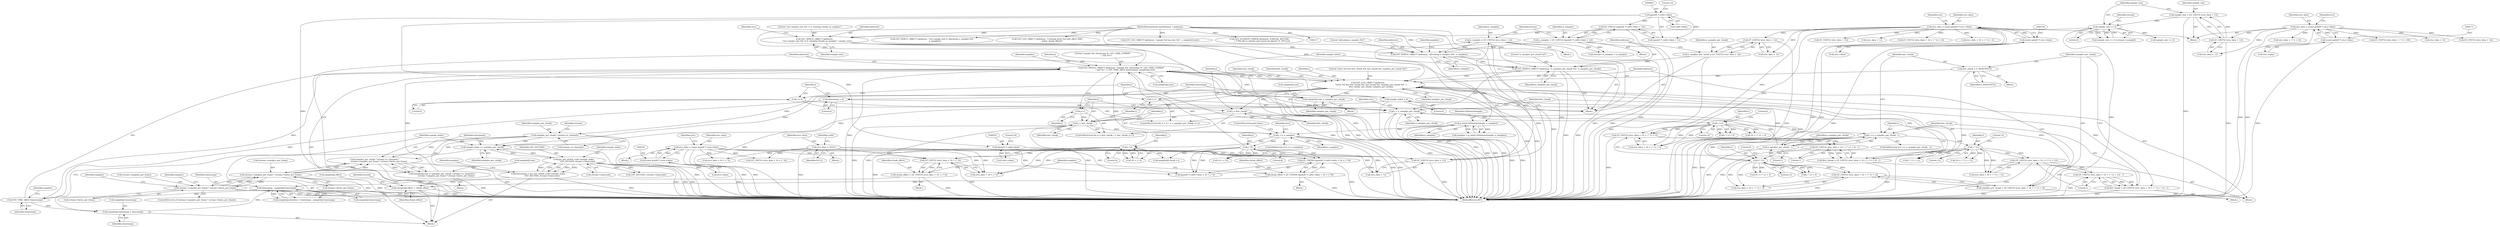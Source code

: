 digraph "0_gstreamer_bdc20b9baf13564d9a061343416395f8f9a92b53@array" {
"1000847" [label="(Call,samples[j].offset = chunk_offset)"];
"1000826" [label="(Call,chunk_offset = QT_UINT64 ((guint8 *) co64->data + 16 + j * 8))"];
"1000828" [label="(Call,QT_UINT64 ((guint8 *) co64->data + 16 + j * 8))"];
"1000830" [label="(Call,(guint8 *) co64->data)"];
"1000682" [label="(Call,(guint8 *) co64->data)"];
"1000837" [label="(Call,j * 8)"];
"1000807" [label="(Call,j >= n_samples)"];
"1000799" [label="(Call,j < last_chunk)"];
"1000802" [label="(Call,j++)"];
"1000891" [label="(Call,GST_DEBUG_OBJECT (qtdemux, \"sample %d: timestamp %\" GST_TIME_FORMAT\n            \", size %u\", j, GST_TIME_ARGS (timestamp), samples[j].size))"];
"1000788" [label="(Call,GST_LOG_OBJECT (qtdemux,\n          \"entry %d has first_chunk %d, last_chunk %d, samples_per_chunk %d\", i,\n          first_chunk, last_chunk, samples_per_chunk))"];
"1000713" [label="(Call,GST_DEBUG_OBJECT (qtdemux, \"n_samples_per_chunk %d\", n_samples_per_chunk))"];
"1000693" [label="(Call,GST_DEBUG_OBJECT (qtdemux, \"allocating n_samples %d\", n_samples))"];
"1000663" [label="(Call,GST_DEBUG_OBJECT (qtdemux,\n        \"stsz sample_size %d != 0, treating chunks as samples\", sample_size))"];
"1000118" [label="(MethodParameterIn,GstQTDemux * qtdemux)"];
"1000226" [label="(Call,sample_size == 0)"];
"1000218" [label="(Call,sample_size = QT_UINT32 (stsz_data + 12))"];
"1000220" [label="(Call,QT_UINT32 (stsz_data + 12))"];
"1000168" [label="(Call,stsz_data = (const guint8 *) stsz->data)"];
"1000170" [label="(Call,(const guint8 *) stsz->data)"];
"1000678" [label="(Call,n_samples = QT_UINT32 ((guint8 *) co64->data + 12))"];
"1000680" [label="(Call,QT_UINT32 ((guint8 *) co64->data + 12))"];
"1000670" [label="(Call,n_samples = QT_UINT32 (stco_data + 12))"];
"1000672" [label="(Call,QT_UINT32 (stco_data + 12))"];
"1000188" [label="(Call,stco_data = (const guint8 *) stco->data)"];
"1000190" [label="(Call,(const guint8 *) stco->data)"];
"1000197" [label="(Call,stco_data = NULL)"];
"1000707" [label="(Call,n_samples_per_chunk = QT_UINT32 (stsc_data + 12))"];
"1000709" [label="(Call,QT_UINT32 (stsc_data + 12))"];
"1000153" [label="(Call,stsc_data = (const guint8 *) stsc->data)"];
"1000155" [label="(Call,(const guint8 *) stsc->data)"];
"1000784" [label="(Call,i * 12)"];
"1000751" [label="(Call,i == n_samples_per_chunk - 1)"];
"1000745" [label="(Call,i * 12)"];
"1000727" [label="(Call,i < n_samples_per_chunk)"];
"1000730" [label="(Call,i++)"];
"1000724" [label="(Call,i = 0)"];
"1000753" [label="(Call,n_samples_per_chunk - 1)"];
"1000771" [label="(Call,i * 12)"];
"1000736" [label="(Call,first_chunk = QT_UINT32 (stsc_data + 16 + i * 12 + 0) - 1)"];
"1000738" [label="(Call,QT_UINT32 (stsc_data + 16 + i * 12 + 0) - 1)"];
"1000739" [label="(Call,QT_UINT32 (stsc_data + 16 + i * 12 + 0))"];
"1000757" [label="(Call,last_chunk = G_MAXUINT32)"];
"1000762" [label="(Call,last_chunk = QT_UINT32 (stsc_data + 16 + i * 12 + 12) - 1)"];
"1000764" [label="(Call,QT_UINT32 (stsc_data + 16 + i * 12 + 12) - 1)"];
"1000765" [label="(Call,QT_UINT32 (stsc_data + 16 + i * 12 + 12))"];
"1000776" [label="(Call,samples_per_chunk = QT_UINT32 (stsc_data + 16 + i * 12 + 4))"];
"1000778" [label="(Call,QT_UINT32 (stsc_data + 16 + i * 12 + 4))"];
"1000821" [label="(Call,j * 4)"];
"1000895" [label="(Call,GST_TIME_ARGS (timestamp))"];
"1000926" [label="(Call,timestamp - samples[j].timestamp)"];
"1000912" [label="(Call,timestamp = gst_util_uint64_scale (sample_index,\n            GST_SECOND, stream->timescale))"];
"1000914" [label="(Call,gst_util_uint64_scale (sample_index,\n            GST_SECOND, stream->timescale))"];
"1000909" [label="(Call,sample_index += samples_per_chunk)"];
"1000870" [label="(Call,samples_per_chunk * stream->n_channels)"];
"1000717" [label="(Call,sample_index = 0)"];
"1000902" [label="(Call,samples[j].timestamp = timestamp)"];
"1000720" [label="(Call,timestamp = 0)"];
"1000884" [label="(Call,samples[j].size = samples_per_chunk)"];
"1000863" [label="(Call,samples[j].size = (samples_per_chunk * stream->n_channels) /\n              stream->samples_per_frame * stream->bytes_per_frame)"];
"1000869" [label="(Call,(samples_per_chunk * stream->n_channels) /\n              stream->samples_per_frame * stream->bytes_per_frame)"];
"1000875" [label="(Call,stream->samples_per_frame * stream->bytes_per_frame)"];
"1000855" [label="(Call,stream->samples_per_frame * stream->bytes_per_frame)"];
"1000796" [label="(Call,j = first_chunk)"];
"1000699" [label="(Call,g_new0 (QtDemuxSample, n_samples))"];
"1000814" [label="(Call,chunk_offset = QT_UINT32 (stco_data + 16 + j * 4))"];
"1000816" [label="(Call,QT_UINT32 (stco_data + 16 + j * 4))"];
"1000697" [label="(Call,samples = g_new0 (QtDemuxSample, n_samples))"];
"1000678" [label="(Call,n_samples = QT_UINT32 ((guint8 *) co64->data + 12))"];
"1000869" [label="(Call,(samples_per_chunk * stream->n_channels) /\n              stream->samples_per_frame * stream->bytes_per_frame)"];
"1000790" [label="(Literal,\"entry %d has first_chunk %d, last_chunk %d, samples_per_chunk %d\")"];
"1000219" [label="(Identifier,sample_size)"];
"1000163" [label="(Identifier,stsz)"];
"1000673" [label="(Call,stco_data + 12)"];
"1000707" [label="(Call,n_samples_per_chunk = QT_UINT32 (stsc_data + 12))"];
"1000816" [label="(Call,QT_UINT32 (stco_data + 16 + j * 4))"];
"1000915" [label="(Identifier,sample_index)"];
"1000923" [label="(Identifier,samples)"];
"1000176" [label="(Identifier,stco)"];
"1000199" [label="(Identifier,NULL)"];
"1000682" [label="(Call,(guint8 *) co64->data)"];
"1000777" [label="(Identifier,samples_per_chunk)"];
"1000725" [label="(Identifier,i)"];
"1000772" [label="(Identifier,i)"];
"1000830" [label="(Call,(guint8 *) co64->data)"];
"1000192" [label="(Call,stco->data)"];
"1000899" [label="(Identifier,samples)"];
"1000875" [label="(Call,stream->samples_per_frame * stream->bytes_per_frame)"];
"1000154" [label="(Identifier,stsc_data)"];
"1000750" [label="(ControlStructure,if (i == n_samples_per_chunk - 1))"];
"1000717" [label="(Call,sample_index = 0)"];
"1000795" [label="(ControlStructure,for (j = first_chunk; j < last_chunk; j++))"];
"1000698" [label="(Identifier,samples)"];
"1000854" [label="(ControlStructure,if (stream->samples_per_frame * stream->bytes_per_frame))"];
"1000196" [label="(Block,)"];
"1000699" [label="(Call,g_new0 (QtDemuxSample, n_samples))"];
"1000917" [label="(Call,stream->timescale)"];
"1000239" [label="(Call,GST_DEBUG_OBJECT (qtdemux, \"stsz sample_size 0, allocating n_samples %d\",\n        n_samples))"];
"1000230" [label="(Identifier,stream)"];
"1000312" [label="(Call,QT_UINT32 (stsc_data + 12))"];
"1000887" [label="(Identifier,samples)"];
"1000278" [label="(Call,QT_UINT32 (stsz_data + i * 4 + 20))"];
"1000810" [label="(ControlStructure,goto done;)"];
"1000804" [label="(Block,)"];
"1000172" [label="(Call,stsz->data)"];
"1000666" [label="(Identifier,sample_size)"];
"1000677" [label="(Block,)"];
"1000903" [label="(Call,samples[j].timestamp)"];
"1000892" [label="(Identifier,qtdemux)"];
"1000853" [label="(Identifier,chunk_offset)"];
"1000801" [label="(Identifier,last_chunk)"];
"1000843" [label="(Identifier,samples)"];
"1000756" [label="(Block,)"];
"1000909" [label="(Call,sample_index += samples_per_chunk)"];
"1000663" [label="(Call,GST_DEBUG_OBJECT (qtdemux,\n        \"stsz sample_size %d != 0, treating chunks as samples\", sample_size))"];
"1000876" [label="(Call,stream->samples_per_frame)"];
"1000789" [label="(Identifier,qtdemux)"];
"1000771" [label="(Call,i * 12)"];
"1000726" [label="(Literal,0)"];
"1000840" [label="(Call,samples[j].chunk = j)"];
"1000794" [label="(Identifier,samples_per_chunk)"];
"1000716" [label="(Identifier,n_samples_per_chunk)"];
"1000434" [label="(Call,GST_LOG_OBJECT (qtdemux, \"Creating entry %d with offset %lld\",\n              index, chunk_offset))"];
"1000118" [label="(MethodParameterIn,GstQTDemux * qtdemux)"];
"1000228" [label="(Literal,0)"];
"1000817" [label="(Call,stco_data + 16 + j * 4)"];
"1000806" [label="(ControlStructure,if (j >= n_samples))"];
"1000847" [label="(Call,samples[j].offset = chunk_offset)"];
"1000755" [label="(Literal,1)"];
"1000736" [label="(Call,first_chunk = QT_UINT32 (stsc_data + 16 + i * 12 + 0) - 1)"];
"1000759" [label="(Identifier,G_MAXUINT32)"];
"1000723" [label="(ControlStructure,for (i = 0; i < n_samples_per_chunk; i++))"];
"1000693" [label="(Call,GST_DEBUG_OBJECT (qtdemux, \"allocating n_samples %d\", n_samples))"];
"1000814" [label="(Call,chunk_offset = QT_UINT32 (stco_data + 16 + j * 4))"];
"1000732" [label="(Block,)"];
"1000895" [label="(Call,GST_TIME_ARGS (timestamp))"];
"1000913" [label="(Identifier,timestamp)"];
"1000294" [label="(Call,GST_LOG_OBJECT (qtdemux, \"sample %d has size %d\", i, samples[i].size))"];
"1000679" [label="(Identifier,n_samples)"];
"1000863" [label="(Call,samples[j].size = (samples_per_chunk * stream->n_channels) /\n              stream->samples_per_frame * stream->bytes_per_frame)"];
"1000793" [label="(Identifier,last_chunk)"];
"1000687" [label="(Literal,12)"];
"1000897" [label="(Call,samples[j].size)"];
"1000784" [label="(Call,i * 12)"];
"1000719" [label="(Literal,0)"];
"1000170" [label="(Call,(const guint8 *) stsz->data)"];
"1000236" [label="(Call,stsz_data + 16)"];
"1000681" [label="(Call,(guint8 *) co64->data + 12)"];
"1000835" [label="(Call,16 + j * 8)"];
"1000671" [label="(Identifier,n_samples)"];
"1000761" [label="(Block,)"];
"1000669" [label="(Block,)"];
"1000714" [label="(Identifier,qtdemux)"];
"1000709" [label="(Call,QT_UINT32 (stsc_data + 12))"];
"1000742" [label="(Call,16 + i * 12 + 0)"];
"1000902" [label="(Call,samples[j].timestamp = timestamp)"];
"1000862" [label="(Block,)"];
"1000916" [label="(Identifier,GST_SECOND)"];
"1000695" [label="(Literal,\"allocating n_samples %d\")"];
"1000190" [label="(Call,(const guint8 *) stco->data)"];
"1000731" [label="(Identifier,i)"];
"1000722" [label="(Literal,0)"];
"1000752" [label="(Identifier,i)"];
"1000715" [label="(Literal,\"n_samples_per_chunk %d\")"];
"1000746" [label="(Identifier,i)"];
"1000826" [label="(Call,chunk_offset = QT_UINT64 ((guint8 *) co64->data + 16 + j * 8))"];
"1000313" [label="(Call,stsc_data + 12)"];
"1000770" [label="(Call,i * 12 + 12)"];
"1000797" [label="(Identifier,j)"];
"1000221" [label="(Call,stsz_data + 12)"];
"1000235" [label="(Call,QT_UINT32 (stsz_data + 16))"];
"1000905" [label="(Identifier,samples)"];
"1000662" [label="(Block,)"];
"1000890" [label="(Identifier,samples_per_chunk)"];
"1000762" [label="(Call,last_chunk = QT_UINT32 (stsc_data + 16 + i * 12 + 12) - 1)"];
"1000157" [label="(Call,stsc->data)"];
"1000401" [label="(Call,stco_data + 16 + j * 4)"];
"1000739" [label="(Call,QT_UINT32 (stsc_data + 16 + i * 12 + 0))"];
"1000912" [label="(Call,timestamp = gst_util_uint64_scale (sample_index,\n            GST_SECOND, stream->timescale))"];
"1000872" [label="(Call,stream->n_channels)"];
"1000812" [label="(Identifier,stco)"];
"1000792" [label="(Identifier,first_chunk)"];
"1001025" [label="(Call,GST_SECOND / stream->timescale)"];
"1000225" [label="(Call,sample_size == 0 || stream->sampled)"];
"1000187" [label="(Block,)"];
"1000773" [label="(Literal,12)"];
"1000774" [label="(Literal,12)"];
"1000690" [label="(Identifier,stream)"];
"1000688" [label="(Call,stream->n_samples = n_samples)"];
"1000753" [label="(Call,n_samples_per_chunk - 1)"];
"1000279" [label="(Call,stsz_data + i * 4 + 20)"];
"1000708" [label="(Identifier,n_samples_per_chunk)"];
"1000825" [label="(Block,)"];
"1000800" [label="(Identifier,j)"];
"1000808" [label="(Identifier,j)"];
"1000727" [label="(Call,i < n_samples_per_chunk)"];
"1000786" [label="(Literal,12)"];
"1000798" [label="(Identifier,first_chunk)"];
"1000169" [label="(Identifier,stsz_data)"];
"1000827" [label="(Identifier,chunk_offset)"];
"1000189" [label="(Identifier,stco_data)"];
"1001044" [label="(MethodReturn,RET)"];
"1000891" [label="(Call,GST_DEBUG_OBJECT (qtdemux, \"sample %d: timestamp %\" GST_TIME_FORMAT\n            \", size %u\", j, GST_TIME_ARGS (timestamp), samples[j].size))"];
"1000668" [label="(Identifier,stco)"];
"1000828" [label="(Call,QT_UINT64 ((guint8 *) co64->data + 16 + j * 8))"];
"1000942" [label="(Identifier,ctts)"];
"1000168" [label="(Call,stsz_data = (const guint8 *) stsz->data)"];
"1000188" [label="(Call,stco_data = (const guint8 *) stco->data)"];
"1000713" [label="(Call,GST_DEBUG_OBJECT (qtdemux, \"n_samples_per_chunk %d\", n_samples_per_chunk))"];
"1000926" [label="(Call,timestamp - samples[j].timestamp)"];
"1000737" [label="(Identifier,first_chunk)"];
"1000729" [label="(Identifier,n_samples_per_chunk)"];
"1000783" [label="(Call,i * 12 + 4)"];
"1000121" [label="(Block,)"];
"1000738" [label="(Call,QT_UINT32 (stsc_data + 16 + i * 12 + 0) - 1)"];
"1000819" [label="(Call,16 + j * 4)"];
"1000822" [label="(Identifier,j)"];
"1000807" [label="(Call,j >= n_samples)"];
"1000927" [label="(Identifier,timestamp)"];
"1000778" [label="(Call,QT_UINT32 (stsc_data + 16 + i * 12 + 4))"];
"1000871" [label="(Identifier,samples_per_chunk)"];
"1000855" [label="(Call,stream->samples_per_frame * stream->bytes_per_frame)"];
"1000775" [label="(Literal,1)"];
"1000866" [label="(Identifier,samples)"];
"1000220" [label="(Call,QT_UINT32 (stsz_data + 12))"];
"1000896" [label="(Identifier,timestamp)"];
"1000153" [label="(Call,stsc_data = (const guint8 *) stsc->data)"];
"1000218" [label="(Call,sample_size = QT_UINT32 (stsz_data + 12))"];
"1000758" [label="(Identifier,last_chunk)"];
"1000700" [label="(Identifier,QtDemuxSample)"];
"1000796" [label="(Call,j = first_chunk)"];
"1000728" [label="(Identifier,i)"];
"1000823" [label="(Literal,4)"];
"1000799" [label="(Call,j < last_chunk)"];
"1000791" [label="(Identifier,i)"];
"1000665" [label="(Literal,\"stsz sample_size %d != 0, treating chunks as samples\")"];
"1000757" [label="(Call,last_chunk = G_MAXUINT32)"];
"1000202" [label="(Identifier,co64)"];
"1000680" [label="(Call,QT_UINT32 ((guint8 *) co64->data + 12))"];
"1000766" [label="(Call,stsc_data + 16 + i * 12 + 12)"];
"1000920" [label="(Call,samples[j].duration = timestamp - samples[j].timestamp)"];
"1000832" [label="(Call,co64->data)"];
"1000914" [label="(Call,gst_util_uint64_scale (sample_index,\n            GST_SECOND, stream->timescale))"];
"1000877" [label="(Identifier,stream)"];
"1000883" [label="(Block,)"];
"1000839" [label="(Literal,8)"];
"1000198" [label="(Identifier,stco_data)"];
"1000864" [label="(Call,samples[j].size)"];
"1000197" [label="(Call,stco_data = NULL)"];
"1000269" [label="(Call,sample_size == 0)"];
"1000779" [label="(Call,stsc_data + 16 + i * 12 + 4)"];
"1000809" [label="(Identifier,n_samples)"];
"1000768" [label="(Call,16 + i * 12 + 12)"];
"1000781" [label="(Call,16 + i * 12 + 4)"];
"1000765" [label="(Call,QT_UINT32 (stsc_data + 16 + i * 12 + 12))"];
"1000911" [label="(Identifier,samples_per_chunk)"];
"1000821" [label="(Call,j * 4)"];
"1000749" [label="(Literal,1)"];
"1000745" [label="(Call,i * 12)"];
"1000894" [label="(Identifier,j)"];
"1001035" [label="(Call,GST_ELEMENT_ERROR (qtdemux, STREAM, DECODE,\n        (_(\"This file is corrupt and cannot be played.\")), (NULL)))"];
"1000785" [label="(Identifier,i)"];
"1000696" [label="(Identifier,n_samples)"];
"1000870" [label="(Call,samples_per_chunk * stream->n_channels)"];
"1000730" [label="(Call,i++)"];
"1000155" [label="(Call,(const guint8 *) stsc->data)"];
"1000720" [label="(Call,timestamp = 0)"];
"1000803" [label="(Identifier,j)"];
"1000856" [label="(Call,stream->samples_per_frame)"];
"1000813" [label="(Block,)"];
"1000754" [label="(Identifier,n_samples_per_chunk)"];
"1000848" [label="(Call,samples[j].offset)"];
"1000836" [label="(Literal,16)"];
"1000664" [label="(Identifier,qtdemux)"];
"1000751" [label="(Call,i == n_samples_per_chunk - 1)"];
"1000672" [label="(Call,QT_UINT32 (stco_data + 12))"];
"1000747" [label="(Literal,12)"];
"1000724" [label="(Call,i = 0)"];
"1000884" [label="(Call,samples[j].size = samples_per_chunk)"];
"1000776" [label="(Call,samples_per_chunk = QT_UINT32 (stsc_data + 16 + i * 12 + 4))"];
"1000859" [label="(Call,stream->bytes_per_frame)"];
"1000893" [label="(Literal,\"sample %d: timestamp %\" GST_TIME_FORMAT\n            \", size %u\")"];
"1000838" [label="(Identifier,j)"];
"1000701" [label="(Identifier,n_samples)"];
"1000908" [label="(Identifier,timestamp)"];
"1000802" [label="(Call,j++)"];
"1000857" [label="(Identifier,stream)"];
"1000788" [label="(Call,GST_LOG_OBJECT (qtdemux,\n          \"entry %d has first_chunk %d, last_chunk %d, samples_per_chunk %d\", i,\n          first_chunk, last_chunk, samples_per_chunk))"];
"1000670" [label="(Call,n_samples = QT_UINT32 (stco_data + 12))"];
"1000879" [label="(Call,stream->bytes_per_frame)"];
"1000815" [label="(Identifier,chunk_offset)"];
"1000763" [label="(Identifier,last_chunk)"];
"1000910" [label="(Identifier,sample_index)"];
"1000787" [label="(Literal,4)"];
"1000928" [label="(Call,samples[j].timestamp)"];
"1000748" [label="(Literal,0)"];
"1000885" [label="(Call,samples[j].size)"];
"1000694" [label="(Identifier,qtdemux)"];
"1000721" [label="(Identifier,timestamp)"];
"1000829" [label="(Call,(guint8 *) co64->data + 16 + j * 8)"];
"1000208" [label="(Identifier,stts)"];
"1000227" [label="(Identifier,sample_size)"];
"1000400" [label="(Call,QT_UINT32 (stco_data + 16 + j * 4))"];
"1000335" [label="(Call,QT_UINT32 (stsc_data + 16 + i * 12 + 0))"];
"1000710" [label="(Call,stsc_data + 12)"];
"1000718" [label="(Identifier,sample_index)"];
"1000336" [label="(Call,stsc_data + 16 + i * 12 + 0)"];
"1000684" [label="(Call,co64->data)"];
"1000837" [label="(Call,j * 8)"];
"1000744" [label="(Call,i * 12 + 0)"];
"1000226" [label="(Call,sample_size == 0)"];
"1000764" [label="(Call,QT_UINT32 (stsc_data + 16 + i * 12 + 12) - 1)"];
"1000740" [label="(Call,stsc_data + 16 + i * 12 + 0)"];
"1000847" -> "1000804"  [label="AST: "];
"1000847" -> "1000853"  [label="CFG: "];
"1000848" -> "1000847"  [label="AST: "];
"1000853" -> "1000847"  [label="AST: "];
"1000857" -> "1000847"  [label="CFG: "];
"1000847" -> "1001044"  [label="DDG: "];
"1000847" -> "1001044"  [label="DDG: "];
"1000826" -> "1000847"  [label="DDG: "];
"1000814" -> "1000847"  [label="DDG: "];
"1000826" -> "1000825"  [label="AST: "];
"1000826" -> "1000828"  [label="CFG: "];
"1000827" -> "1000826"  [label="AST: "];
"1000828" -> "1000826"  [label="AST: "];
"1000843" -> "1000826"  [label="CFG: "];
"1000826" -> "1001044"  [label="DDG: "];
"1000828" -> "1000826"  [label="DDG: "];
"1000828" -> "1000829"  [label="CFG: "];
"1000829" -> "1000828"  [label="AST: "];
"1000828" -> "1001044"  [label="DDG: "];
"1000830" -> "1000828"  [label="DDG: "];
"1000837" -> "1000828"  [label="DDG: "];
"1000837" -> "1000828"  [label="DDG: "];
"1000830" -> "1000829"  [label="AST: "];
"1000830" -> "1000832"  [label="CFG: "];
"1000831" -> "1000830"  [label="AST: "];
"1000832" -> "1000830"  [label="AST: "];
"1000836" -> "1000830"  [label="CFG: "];
"1000830" -> "1001044"  [label="DDG: "];
"1000830" -> "1000829"  [label="DDG: "];
"1000682" -> "1000830"  [label="DDG: "];
"1000682" -> "1000681"  [label="AST: "];
"1000682" -> "1000684"  [label="CFG: "];
"1000683" -> "1000682"  [label="AST: "];
"1000684" -> "1000682"  [label="AST: "];
"1000687" -> "1000682"  [label="CFG: "];
"1000682" -> "1001044"  [label="DDG: "];
"1000682" -> "1000680"  [label="DDG: "];
"1000682" -> "1000681"  [label="DDG: "];
"1000837" -> "1000835"  [label="AST: "];
"1000837" -> "1000839"  [label="CFG: "];
"1000838" -> "1000837"  [label="AST: "];
"1000839" -> "1000837"  [label="AST: "];
"1000835" -> "1000837"  [label="CFG: "];
"1000837" -> "1000829"  [label="DDG: "];
"1000837" -> "1000829"  [label="DDG: "];
"1000837" -> "1000835"  [label="DDG: "];
"1000837" -> "1000835"  [label="DDG: "];
"1000807" -> "1000837"  [label="DDG: "];
"1000837" -> "1000840"  [label="DDG: "];
"1000837" -> "1000891"  [label="DDG: "];
"1000807" -> "1000806"  [label="AST: "];
"1000807" -> "1000809"  [label="CFG: "];
"1000808" -> "1000807"  [label="AST: "];
"1000809" -> "1000807"  [label="AST: "];
"1000810" -> "1000807"  [label="CFG: "];
"1000812" -> "1000807"  [label="CFG: "];
"1000807" -> "1001044"  [label="DDG: "];
"1000807" -> "1001044"  [label="DDG: "];
"1000807" -> "1001044"  [label="DDG: "];
"1000799" -> "1000807"  [label="DDG: "];
"1000699" -> "1000807"  [label="DDG: "];
"1000807" -> "1000821"  [label="DDG: "];
"1000799" -> "1000795"  [label="AST: "];
"1000799" -> "1000801"  [label="CFG: "];
"1000800" -> "1000799"  [label="AST: "];
"1000801" -> "1000799"  [label="AST: "];
"1000808" -> "1000799"  [label="CFG: "];
"1000731" -> "1000799"  [label="CFG: "];
"1000799" -> "1001044"  [label="DDG: "];
"1000799" -> "1001044"  [label="DDG: "];
"1000799" -> "1001044"  [label="DDG: "];
"1000802" -> "1000799"  [label="DDG: "];
"1000796" -> "1000799"  [label="DDG: "];
"1000788" -> "1000799"  [label="DDG: "];
"1000802" -> "1000795"  [label="AST: "];
"1000802" -> "1000803"  [label="CFG: "];
"1000803" -> "1000802"  [label="AST: "];
"1000800" -> "1000802"  [label="CFG: "];
"1000891" -> "1000802"  [label="DDG: "];
"1000891" -> "1000804"  [label="AST: "];
"1000891" -> "1000897"  [label="CFG: "];
"1000892" -> "1000891"  [label="AST: "];
"1000893" -> "1000891"  [label="AST: "];
"1000894" -> "1000891"  [label="AST: "];
"1000895" -> "1000891"  [label="AST: "];
"1000897" -> "1000891"  [label="AST: "];
"1000905" -> "1000891"  [label="CFG: "];
"1000891" -> "1001044"  [label="DDG: "];
"1000891" -> "1001044"  [label="DDG: "];
"1000891" -> "1001044"  [label="DDG: "];
"1000891" -> "1001044"  [label="DDG: "];
"1000891" -> "1000788"  [label="DDG: "];
"1000788" -> "1000891"  [label="DDG: "];
"1000118" -> "1000891"  [label="DDG: "];
"1000821" -> "1000891"  [label="DDG: "];
"1000895" -> "1000891"  [label="DDG: "];
"1000884" -> "1000891"  [label="DDG: "];
"1000863" -> "1000891"  [label="DDG: "];
"1000788" -> "1000732"  [label="AST: "];
"1000788" -> "1000794"  [label="CFG: "];
"1000789" -> "1000788"  [label="AST: "];
"1000790" -> "1000788"  [label="AST: "];
"1000791" -> "1000788"  [label="AST: "];
"1000792" -> "1000788"  [label="AST: "];
"1000793" -> "1000788"  [label="AST: "];
"1000794" -> "1000788"  [label="AST: "];
"1000797" -> "1000788"  [label="CFG: "];
"1000788" -> "1001044"  [label="DDG: "];
"1000788" -> "1001044"  [label="DDG: "];
"1000788" -> "1001044"  [label="DDG: "];
"1000788" -> "1001044"  [label="DDG: "];
"1000788" -> "1000730"  [label="DDG: "];
"1000713" -> "1000788"  [label="DDG: "];
"1000118" -> "1000788"  [label="DDG: "];
"1000784" -> "1000788"  [label="DDG: "];
"1000736" -> "1000788"  [label="DDG: "];
"1000757" -> "1000788"  [label="DDG: "];
"1000762" -> "1000788"  [label="DDG: "];
"1000776" -> "1000788"  [label="DDG: "];
"1000788" -> "1000796"  [label="DDG: "];
"1000788" -> "1000870"  [label="DDG: "];
"1000788" -> "1000884"  [label="DDG: "];
"1000788" -> "1000909"  [label="DDG: "];
"1000713" -> "1000662"  [label="AST: "];
"1000713" -> "1000716"  [label="CFG: "];
"1000714" -> "1000713"  [label="AST: "];
"1000715" -> "1000713"  [label="AST: "];
"1000716" -> "1000713"  [label="AST: "];
"1000718" -> "1000713"  [label="CFG: "];
"1000713" -> "1001044"  [label="DDG: "];
"1000713" -> "1001044"  [label="DDG: "];
"1000693" -> "1000713"  [label="DDG: "];
"1000118" -> "1000713"  [label="DDG: "];
"1000707" -> "1000713"  [label="DDG: "];
"1000713" -> "1000727"  [label="DDG: "];
"1000693" -> "1000662"  [label="AST: "];
"1000693" -> "1000696"  [label="CFG: "];
"1000694" -> "1000693"  [label="AST: "];
"1000695" -> "1000693"  [label="AST: "];
"1000696" -> "1000693"  [label="AST: "];
"1000698" -> "1000693"  [label="CFG: "];
"1000693" -> "1001044"  [label="DDG: "];
"1000663" -> "1000693"  [label="DDG: "];
"1000118" -> "1000693"  [label="DDG: "];
"1000678" -> "1000693"  [label="DDG: "];
"1000670" -> "1000693"  [label="DDG: "];
"1000693" -> "1000699"  [label="DDG: "];
"1000663" -> "1000662"  [label="AST: "];
"1000663" -> "1000666"  [label="CFG: "];
"1000664" -> "1000663"  [label="AST: "];
"1000665" -> "1000663"  [label="AST: "];
"1000666" -> "1000663"  [label="AST: "];
"1000668" -> "1000663"  [label="CFG: "];
"1000663" -> "1001044"  [label="DDG: "];
"1000663" -> "1001044"  [label="DDG: "];
"1000118" -> "1000663"  [label="DDG: "];
"1000226" -> "1000663"  [label="DDG: "];
"1000118" -> "1000117"  [label="AST: "];
"1000118" -> "1001044"  [label="DDG: "];
"1000118" -> "1000239"  [label="DDG: "];
"1000118" -> "1000294"  [label="DDG: "];
"1000118" -> "1000434"  [label="DDG: "];
"1000118" -> "1001035"  [label="DDG: "];
"1000226" -> "1000225"  [label="AST: "];
"1000226" -> "1000228"  [label="CFG: "];
"1000227" -> "1000226"  [label="AST: "];
"1000228" -> "1000226"  [label="AST: "];
"1000230" -> "1000226"  [label="CFG: "];
"1000225" -> "1000226"  [label="CFG: "];
"1000226" -> "1001044"  [label="DDG: "];
"1000226" -> "1000225"  [label="DDG: "];
"1000226" -> "1000225"  [label="DDG: "];
"1000218" -> "1000226"  [label="DDG: "];
"1000226" -> "1000269"  [label="DDG: "];
"1000218" -> "1000121"  [label="AST: "];
"1000218" -> "1000220"  [label="CFG: "];
"1000219" -> "1000218"  [label="AST: "];
"1000220" -> "1000218"  [label="AST: "];
"1000227" -> "1000218"  [label="CFG: "];
"1000218" -> "1001044"  [label="DDG: "];
"1000220" -> "1000218"  [label="DDG: "];
"1000220" -> "1000221"  [label="CFG: "];
"1000221" -> "1000220"  [label="AST: "];
"1000220" -> "1001044"  [label="DDG: "];
"1000168" -> "1000220"  [label="DDG: "];
"1000168" -> "1000121"  [label="AST: "];
"1000168" -> "1000170"  [label="CFG: "];
"1000169" -> "1000168"  [label="AST: "];
"1000170" -> "1000168"  [label="AST: "];
"1000176" -> "1000168"  [label="CFG: "];
"1000168" -> "1001044"  [label="DDG: "];
"1000168" -> "1001044"  [label="DDG: "];
"1000170" -> "1000168"  [label="DDG: "];
"1000168" -> "1000221"  [label="DDG: "];
"1000168" -> "1000235"  [label="DDG: "];
"1000168" -> "1000236"  [label="DDG: "];
"1000168" -> "1000278"  [label="DDG: "];
"1000168" -> "1000279"  [label="DDG: "];
"1000170" -> "1000172"  [label="CFG: "];
"1000171" -> "1000170"  [label="AST: "];
"1000172" -> "1000170"  [label="AST: "];
"1000170" -> "1001044"  [label="DDG: "];
"1000678" -> "1000677"  [label="AST: "];
"1000678" -> "1000680"  [label="CFG: "];
"1000679" -> "1000678"  [label="AST: "];
"1000680" -> "1000678"  [label="AST: "];
"1000690" -> "1000678"  [label="CFG: "];
"1000678" -> "1001044"  [label="DDG: "];
"1000680" -> "1000678"  [label="DDG: "];
"1000678" -> "1000688"  [label="DDG: "];
"1000680" -> "1000681"  [label="CFG: "];
"1000681" -> "1000680"  [label="AST: "];
"1000680" -> "1001044"  [label="DDG: "];
"1000670" -> "1000669"  [label="AST: "];
"1000670" -> "1000672"  [label="CFG: "];
"1000671" -> "1000670"  [label="AST: "];
"1000672" -> "1000670"  [label="AST: "];
"1000690" -> "1000670"  [label="CFG: "];
"1000670" -> "1001044"  [label="DDG: "];
"1000672" -> "1000670"  [label="DDG: "];
"1000670" -> "1000688"  [label="DDG: "];
"1000672" -> "1000673"  [label="CFG: "];
"1000673" -> "1000672"  [label="AST: "];
"1000672" -> "1001044"  [label="DDG: "];
"1000188" -> "1000672"  [label="DDG: "];
"1000197" -> "1000672"  [label="DDG: "];
"1000188" -> "1000187"  [label="AST: "];
"1000188" -> "1000190"  [label="CFG: "];
"1000189" -> "1000188"  [label="AST: "];
"1000190" -> "1000188"  [label="AST: "];
"1000208" -> "1000188"  [label="CFG: "];
"1000188" -> "1001044"  [label="DDG: "];
"1000188" -> "1001044"  [label="DDG: "];
"1000190" -> "1000188"  [label="DDG: "];
"1000188" -> "1000400"  [label="DDG: "];
"1000188" -> "1000401"  [label="DDG: "];
"1000188" -> "1000673"  [label="DDG: "];
"1000188" -> "1000816"  [label="DDG: "];
"1000188" -> "1000817"  [label="DDG: "];
"1000190" -> "1000192"  [label="CFG: "];
"1000191" -> "1000190"  [label="AST: "];
"1000192" -> "1000190"  [label="AST: "];
"1000190" -> "1001044"  [label="DDG: "];
"1000197" -> "1000196"  [label="AST: "];
"1000197" -> "1000199"  [label="CFG: "];
"1000198" -> "1000197"  [label="AST: "];
"1000199" -> "1000197"  [label="AST: "];
"1000202" -> "1000197"  [label="CFG: "];
"1000197" -> "1001044"  [label="DDG: "];
"1000197" -> "1000400"  [label="DDG: "];
"1000197" -> "1000401"  [label="DDG: "];
"1000197" -> "1000673"  [label="DDG: "];
"1000197" -> "1000816"  [label="DDG: "];
"1000197" -> "1000817"  [label="DDG: "];
"1000707" -> "1000662"  [label="AST: "];
"1000707" -> "1000709"  [label="CFG: "];
"1000708" -> "1000707"  [label="AST: "];
"1000709" -> "1000707"  [label="AST: "];
"1000714" -> "1000707"  [label="CFG: "];
"1000707" -> "1001044"  [label="DDG: "];
"1000709" -> "1000707"  [label="DDG: "];
"1000709" -> "1000710"  [label="CFG: "];
"1000710" -> "1000709"  [label="AST: "];
"1000709" -> "1001044"  [label="DDG: "];
"1000153" -> "1000709"  [label="DDG: "];
"1000153" -> "1000121"  [label="AST: "];
"1000153" -> "1000155"  [label="CFG: "];
"1000154" -> "1000153"  [label="AST: "];
"1000155" -> "1000153"  [label="AST: "];
"1000163" -> "1000153"  [label="CFG: "];
"1000153" -> "1001044"  [label="DDG: "];
"1000153" -> "1001044"  [label="DDG: "];
"1000155" -> "1000153"  [label="DDG: "];
"1000153" -> "1000312"  [label="DDG: "];
"1000153" -> "1000313"  [label="DDG: "];
"1000153" -> "1000335"  [label="DDG: "];
"1000153" -> "1000336"  [label="DDG: "];
"1000153" -> "1000710"  [label="DDG: "];
"1000153" -> "1000739"  [label="DDG: "];
"1000153" -> "1000740"  [label="DDG: "];
"1000155" -> "1000157"  [label="CFG: "];
"1000156" -> "1000155"  [label="AST: "];
"1000157" -> "1000155"  [label="AST: "];
"1000155" -> "1001044"  [label="DDG: "];
"1000784" -> "1000783"  [label="AST: "];
"1000784" -> "1000786"  [label="CFG: "];
"1000785" -> "1000784"  [label="AST: "];
"1000786" -> "1000784"  [label="AST: "];
"1000787" -> "1000784"  [label="CFG: "];
"1000784" -> "1000778"  [label="DDG: "];
"1000784" -> "1000778"  [label="DDG: "];
"1000784" -> "1000779"  [label="DDG: "];
"1000784" -> "1000779"  [label="DDG: "];
"1000784" -> "1000781"  [label="DDG: "];
"1000784" -> "1000781"  [label="DDG: "];
"1000784" -> "1000783"  [label="DDG: "];
"1000784" -> "1000783"  [label="DDG: "];
"1000751" -> "1000784"  [label="DDG: "];
"1000771" -> "1000784"  [label="DDG: "];
"1000751" -> "1000750"  [label="AST: "];
"1000751" -> "1000753"  [label="CFG: "];
"1000752" -> "1000751"  [label="AST: "];
"1000753" -> "1000751"  [label="AST: "];
"1000758" -> "1000751"  [label="CFG: "];
"1000763" -> "1000751"  [label="CFG: "];
"1000751" -> "1001044"  [label="DDG: "];
"1000751" -> "1001044"  [label="DDG: "];
"1000745" -> "1000751"  [label="DDG: "];
"1000753" -> "1000751"  [label="DDG: "];
"1000753" -> "1000751"  [label="DDG: "];
"1000751" -> "1000771"  [label="DDG: "];
"1000745" -> "1000744"  [label="AST: "];
"1000745" -> "1000747"  [label="CFG: "];
"1000746" -> "1000745"  [label="AST: "];
"1000747" -> "1000745"  [label="AST: "];
"1000748" -> "1000745"  [label="CFG: "];
"1000745" -> "1000739"  [label="DDG: "];
"1000745" -> "1000739"  [label="DDG: "];
"1000745" -> "1000740"  [label="DDG: "];
"1000745" -> "1000740"  [label="DDG: "];
"1000745" -> "1000742"  [label="DDG: "];
"1000745" -> "1000742"  [label="DDG: "];
"1000745" -> "1000744"  [label="DDG: "];
"1000745" -> "1000744"  [label="DDG: "];
"1000727" -> "1000745"  [label="DDG: "];
"1000727" -> "1000723"  [label="AST: "];
"1000727" -> "1000729"  [label="CFG: "];
"1000728" -> "1000727"  [label="AST: "];
"1000729" -> "1000727"  [label="AST: "];
"1000737" -> "1000727"  [label="CFG: "];
"1000942" -> "1000727"  [label="CFG: "];
"1000727" -> "1001044"  [label="DDG: "];
"1000727" -> "1001044"  [label="DDG: "];
"1000727" -> "1001044"  [label="DDG: "];
"1000730" -> "1000727"  [label="DDG: "];
"1000724" -> "1000727"  [label="DDG: "];
"1000753" -> "1000727"  [label="DDG: "];
"1000727" -> "1000753"  [label="DDG: "];
"1000730" -> "1000723"  [label="AST: "];
"1000730" -> "1000731"  [label="CFG: "];
"1000731" -> "1000730"  [label="AST: "];
"1000728" -> "1000730"  [label="CFG: "];
"1000724" -> "1000723"  [label="AST: "];
"1000724" -> "1000726"  [label="CFG: "];
"1000725" -> "1000724"  [label="AST: "];
"1000726" -> "1000724"  [label="AST: "];
"1000728" -> "1000724"  [label="CFG: "];
"1000753" -> "1000755"  [label="CFG: "];
"1000754" -> "1000753"  [label="AST: "];
"1000755" -> "1000753"  [label="AST: "];
"1000753" -> "1001044"  [label="DDG: "];
"1000771" -> "1000770"  [label="AST: "];
"1000771" -> "1000773"  [label="CFG: "];
"1000772" -> "1000771"  [label="AST: "];
"1000773" -> "1000771"  [label="AST: "];
"1000774" -> "1000771"  [label="CFG: "];
"1000771" -> "1000765"  [label="DDG: "];
"1000771" -> "1000765"  [label="DDG: "];
"1000771" -> "1000766"  [label="DDG: "];
"1000771" -> "1000766"  [label="DDG: "];
"1000771" -> "1000768"  [label="DDG: "];
"1000771" -> "1000768"  [label="DDG: "];
"1000771" -> "1000770"  [label="DDG: "];
"1000771" -> "1000770"  [label="DDG: "];
"1000736" -> "1000732"  [label="AST: "];
"1000736" -> "1000738"  [label="CFG: "];
"1000737" -> "1000736"  [label="AST: "];
"1000738" -> "1000736"  [label="AST: "];
"1000752" -> "1000736"  [label="CFG: "];
"1000736" -> "1001044"  [label="DDG: "];
"1000738" -> "1000736"  [label="DDG: "];
"1000738" -> "1000736"  [label="DDG: "];
"1000738" -> "1000749"  [label="CFG: "];
"1000739" -> "1000738"  [label="AST: "];
"1000749" -> "1000738"  [label="AST: "];
"1000738" -> "1001044"  [label="DDG: "];
"1000739" -> "1000738"  [label="DDG: "];
"1000739" -> "1000740"  [label="CFG: "];
"1000740" -> "1000739"  [label="AST: "];
"1000749" -> "1000739"  [label="CFG: "];
"1000739" -> "1001044"  [label="DDG: "];
"1000757" -> "1000756"  [label="AST: "];
"1000757" -> "1000759"  [label="CFG: "];
"1000758" -> "1000757"  [label="AST: "];
"1000759" -> "1000757"  [label="AST: "];
"1000777" -> "1000757"  [label="CFG: "];
"1000757" -> "1001044"  [label="DDG: "];
"1000762" -> "1000761"  [label="AST: "];
"1000762" -> "1000764"  [label="CFG: "];
"1000763" -> "1000762"  [label="AST: "];
"1000764" -> "1000762"  [label="AST: "];
"1000777" -> "1000762"  [label="CFG: "];
"1000762" -> "1001044"  [label="DDG: "];
"1000764" -> "1000762"  [label="DDG: "];
"1000764" -> "1000762"  [label="DDG: "];
"1000764" -> "1000775"  [label="CFG: "];
"1000765" -> "1000764"  [label="AST: "];
"1000775" -> "1000764"  [label="AST: "];
"1000764" -> "1001044"  [label="DDG: "];
"1000765" -> "1000764"  [label="DDG: "];
"1000765" -> "1000766"  [label="CFG: "];
"1000766" -> "1000765"  [label="AST: "];
"1000775" -> "1000765"  [label="CFG: "];
"1000765" -> "1001044"  [label="DDG: "];
"1000776" -> "1000732"  [label="AST: "];
"1000776" -> "1000778"  [label="CFG: "];
"1000777" -> "1000776"  [label="AST: "];
"1000778" -> "1000776"  [label="AST: "];
"1000789" -> "1000776"  [label="CFG: "];
"1000776" -> "1001044"  [label="DDG: "];
"1000778" -> "1000776"  [label="DDG: "];
"1000778" -> "1000779"  [label="CFG: "];
"1000779" -> "1000778"  [label="AST: "];
"1000778" -> "1001044"  [label="DDG: "];
"1000821" -> "1000819"  [label="AST: "];
"1000821" -> "1000823"  [label="CFG: "];
"1000822" -> "1000821"  [label="AST: "];
"1000823" -> "1000821"  [label="AST: "];
"1000819" -> "1000821"  [label="CFG: "];
"1000821" -> "1000816"  [label="DDG: "];
"1000821" -> "1000816"  [label="DDG: "];
"1000821" -> "1000817"  [label="DDG: "];
"1000821" -> "1000817"  [label="DDG: "];
"1000821" -> "1000819"  [label="DDG: "];
"1000821" -> "1000819"  [label="DDG: "];
"1000821" -> "1000840"  [label="DDG: "];
"1000895" -> "1000896"  [label="CFG: "];
"1000896" -> "1000895"  [label="AST: "];
"1000899" -> "1000895"  [label="CFG: "];
"1000926" -> "1000895"  [label="DDG: "];
"1000720" -> "1000895"  [label="DDG: "];
"1000895" -> "1000902"  [label="DDG: "];
"1000926" -> "1000920"  [label="AST: "];
"1000926" -> "1000928"  [label="CFG: "];
"1000927" -> "1000926"  [label="AST: "];
"1000928" -> "1000926"  [label="AST: "];
"1000920" -> "1000926"  [label="CFG: "];
"1000926" -> "1001044"  [label="DDG: "];
"1000926" -> "1001044"  [label="DDG: "];
"1000926" -> "1000920"  [label="DDG: "];
"1000926" -> "1000920"  [label="DDG: "];
"1000912" -> "1000926"  [label="DDG: "];
"1000902" -> "1000926"  [label="DDG: "];
"1000912" -> "1000804"  [label="AST: "];
"1000912" -> "1000914"  [label="CFG: "];
"1000913" -> "1000912"  [label="AST: "];
"1000914" -> "1000912"  [label="AST: "];
"1000923" -> "1000912"  [label="CFG: "];
"1000912" -> "1001044"  [label="DDG: "];
"1000914" -> "1000912"  [label="DDG: "];
"1000914" -> "1000912"  [label="DDG: "];
"1000914" -> "1000912"  [label="DDG: "];
"1000914" -> "1000917"  [label="CFG: "];
"1000915" -> "1000914"  [label="AST: "];
"1000916" -> "1000914"  [label="AST: "];
"1000917" -> "1000914"  [label="AST: "];
"1000914" -> "1001044"  [label="DDG: "];
"1000914" -> "1001044"  [label="DDG: "];
"1000914" -> "1001044"  [label="DDG: "];
"1000914" -> "1000909"  [label="DDG: "];
"1000909" -> "1000914"  [label="DDG: "];
"1000914" -> "1001025"  [label="DDG: "];
"1000914" -> "1001025"  [label="DDG: "];
"1000909" -> "1000804"  [label="AST: "];
"1000909" -> "1000911"  [label="CFG: "];
"1000910" -> "1000909"  [label="AST: "];
"1000911" -> "1000909"  [label="AST: "];
"1000913" -> "1000909"  [label="CFG: "];
"1000909" -> "1001044"  [label="DDG: "];
"1000870" -> "1000909"  [label="DDG: "];
"1000717" -> "1000909"  [label="DDG: "];
"1000870" -> "1000869"  [label="AST: "];
"1000870" -> "1000872"  [label="CFG: "];
"1000871" -> "1000870"  [label="AST: "];
"1000872" -> "1000870"  [label="AST: "];
"1000877" -> "1000870"  [label="CFG: "];
"1000870" -> "1001044"  [label="DDG: "];
"1000870" -> "1000869"  [label="DDG: "];
"1000870" -> "1000869"  [label="DDG: "];
"1000717" -> "1000662"  [label="AST: "];
"1000717" -> "1000719"  [label="CFG: "];
"1000718" -> "1000717"  [label="AST: "];
"1000719" -> "1000717"  [label="AST: "];
"1000721" -> "1000717"  [label="CFG: "];
"1000717" -> "1001044"  [label="DDG: "];
"1000902" -> "1000804"  [label="AST: "];
"1000902" -> "1000908"  [label="CFG: "];
"1000903" -> "1000902"  [label="AST: "];
"1000908" -> "1000902"  [label="AST: "];
"1000910" -> "1000902"  [label="CFG: "];
"1000720" -> "1000662"  [label="AST: "];
"1000720" -> "1000722"  [label="CFG: "];
"1000721" -> "1000720"  [label="AST: "];
"1000722" -> "1000720"  [label="AST: "];
"1000725" -> "1000720"  [label="CFG: "];
"1000720" -> "1001044"  [label="DDG: "];
"1000884" -> "1000883"  [label="AST: "];
"1000884" -> "1000890"  [label="CFG: "];
"1000885" -> "1000884"  [label="AST: "];
"1000890" -> "1000884"  [label="AST: "];
"1000892" -> "1000884"  [label="CFG: "];
"1000863" -> "1000862"  [label="AST: "];
"1000863" -> "1000869"  [label="CFG: "];
"1000864" -> "1000863"  [label="AST: "];
"1000869" -> "1000863"  [label="AST: "];
"1000892" -> "1000863"  [label="CFG: "];
"1000863" -> "1001044"  [label="DDG: "];
"1000869" -> "1000863"  [label="DDG: "];
"1000869" -> "1000863"  [label="DDG: "];
"1000869" -> "1000875"  [label="CFG: "];
"1000875" -> "1000869"  [label="AST: "];
"1000869" -> "1001044"  [label="DDG: "];
"1000869" -> "1001044"  [label="DDG: "];
"1000875" -> "1000869"  [label="DDG: "];
"1000875" -> "1000869"  [label="DDG: "];
"1000875" -> "1000879"  [label="CFG: "];
"1000876" -> "1000875"  [label="AST: "];
"1000879" -> "1000875"  [label="AST: "];
"1000875" -> "1001044"  [label="DDG: "];
"1000875" -> "1001044"  [label="DDG: "];
"1000875" -> "1000855"  [label="DDG: "];
"1000875" -> "1000855"  [label="DDG: "];
"1000855" -> "1000875"  [label="DDG: "];
"1000855" -> "1000875"  [label="DDG: "];
"1000855" -> "1000854"  [label="AST: "];
"1000855" -> "1000859"  [label="CFG: "];
"1000856" -> "1000855"  [label="AST: "];
"1000859" -> "1000855"  [label="AST: "];
"1000866" -> "1000855"  [label="CFG: "];
"1000887" -> "1000855"  [label="CFG: "];
"1000855" -> "1001044"  [label="DDG: "];
"1000855" -> "1001044"  [label="DDG: "];
"1000855" -> "1001044"  [label="DDG: "];
"1000796" -> "1000795"  [label="AST: "];
"1000796" -> "1000798"  [label="CFG: "];
"1000797" -> "1000796"  [label="AST: "];
"1000798" -> "1000796"  [label="AST: "];
"1000800" -> "1000796"  [label="CFG: "];
"1000796" -> "1001044"  [label="DDG: "];
"1000699" -> "1000697"  [label="AST: "];
"1000699" -> "1000701"  [label="CFG: "];
"1000700" -> "1000699"  [label="AST: "];
"1000701" -> "1000699"  [label="AST: "];
"1000697" -> "1000699"  [label="CFG: "];
"1000699" -> "1001044"  [label="DDG: "];
"1000699" -> "1001044"  [label="DDG: "];
"1000699" -> "1000697"  [label="DDG: "];
"1000699" -> "1000697"  [label="DDG: "];
"1000814" -> "1000813"  [label="AST: "];
"1000814" -> "1000816"  [label="CFG: "];
"1000815" -> "1000814"  [label="AST: "];
"1000816" -> "1000814"  [label="AST: "];
"1000843" -> "1000814"  [label="CFG: "];
"1000814" -> "1001044"  [label="DDG: "];
"1000816" -> "1000814"  [label="DDG: "];
"1000816" -> "1000817"  [label="CFG: "];
"1000817" -> "1000816"  [label="AST: "];
"1000816" -> "1001044"  [label="DDG: "];
}
